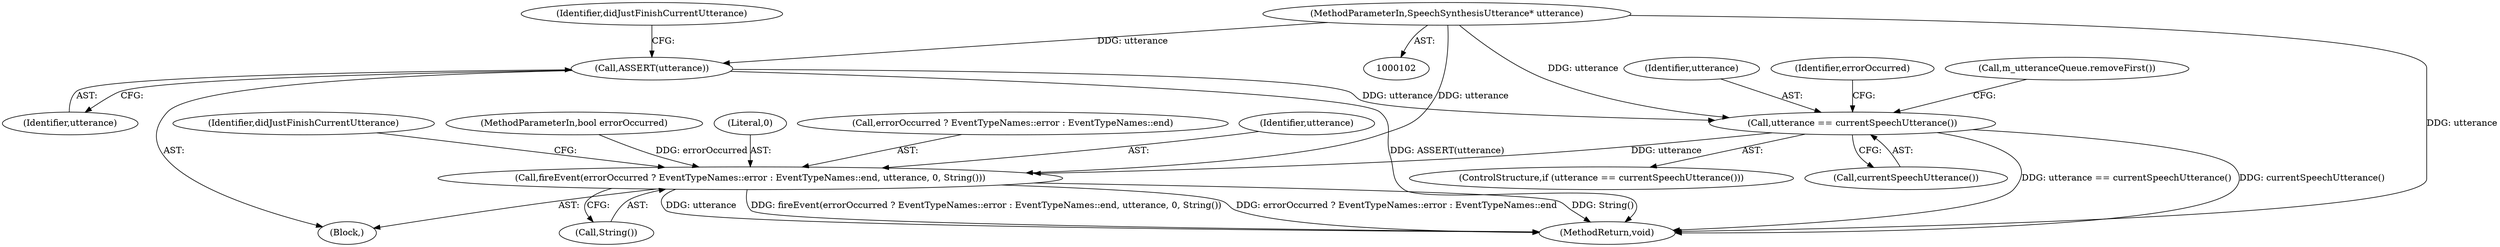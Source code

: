 digraph "0_Chrome_9a3dbf43f97aa7cb6b4399f9b11ce1de20f0680f@pointer" {
"1000114" [label="(Call,utterance == currentSpeechUtterance())"];
"1000106" [label="(Call,ASSERT(utterance))"];
"1000103" [label="(MethodParameterIn,SpeechSynthesisUtterance* utterance)"];
"1000122" [label="(Call,fireEvent(errorOccurred ? EventTypeNames::error : EventTypeNames::end, utterance, 0, String()))"];
"1000129" [label="(Call,String())"];
"1000122" [label="(Call,fireEvent(errorOccurred ? EventTypeNames::error : EventTypeNames::end, utterance, 0, String()))"];
"1000115" [label="(Identifier,utterance)"];
"1000123" [label="(Call,errorOccurred ? EventTypeNames::error : EventTypeNames::end)"];
"1000127" [label="(Identifier,utterance)"];
"1000136" [label="(MethodReturn,void)"];
"1000132" [label="(Identifier,didJustFinishCurrentUtterance)"];
"1000103" [label="(MethodParameterIn,SpeechSynthesisUtterance* utterance)"];
"1000116" [label="(Call,currentSpeechUtterance())"];
"1000114" [label="(Call,utterance == currentSpeechUtterance())"];
"1000105" [label="(Block,)"];
"1000104" [label="(MethodParameterIn,bool errorOccurred)"];
"1000124" [label="(Identifier,errorOccurred)"];
"1000128" [label="(Literal,0)"];
"1000111" [label="(Identifier,didJustFinishCurrentUtterance)"];
"1000113" [label="(ControlStructure,if (utterance == currentSpeechUtterance()))"];
"1000118" [label="(Call,m_utteranceQueue.removeFirst())"];
"1000106" [label="(Call,ASSERT(utterance))"];
"1000107" [label="(Identifier,utterance)"];
"1000114" -> "1000113"  [label="AST: "];
"1000114" -> "1000116"  [label="CFG: "];
"1000115" -> "1000114"  [label="AST: "];
"1000116" -> "1000114"  [label="AST: "];
"1000118" -> "1000114"  [label="CFG: "];
"1000124" -> "1000114"  [label="CFG: "];
"1000114" -> "1000136"  [label="DDG: utterance == currentSpeechUtterance()"];
"1000114" -> "1000136"  [label="DDG: currentSpeechUtterance()"];
"1000106" -> "1000114"  [label="DDG: utterance"];
"1000103" -> "1000114"  [label="DDG: utterance"];
"1000114" -> "1000122"  [label="DDG: utterance"];
"1000106" -> "1000105"  [label="AST: "];
"1000106" -> "1000107"  [label="CFG: "];
"1000107" -> "1000106"  [label="AST: "];
"1000111" -> "1000106"  [label="CFG: "];
"1000106" -> "1000136"  [label="DDG: ASSERT(utterance)"];
"1000103" -> "1000106"  [label="DDG: utterance"];
"1000103" -> "1000102"  [label="AST: "];
"1000103" -> "1000136"  [label="DDG: utterance"];
"1000103" -> "1000122"  [label="DDG: utterance"];
"1000122" -> "1000105"  [label="AST: "];
"1000122" -> "1000129"  [label="CFG: "];
"1000123" -> "1000122"  [label="AST: "];
"1000127" -> "1000122"  [label="AST: "];
"1000128" -> "1000122"  [label="AST: "];
"1000129" -> "1000122"  [label="AST: "];
"1000132" -> "1000122"  [label="CFG: "];
"1000122" -> "1000136"  [label="DDG: utterance"];
"1000122" -> "1000136"  [label="DDG: fireEvent(errorOccurred ? EventTypeNames::error : EventTypeNames::end, utterance, 0, String())"];
"1000122" -> "1000136"  [label="DDG: errorOccurred ? EventTypeNames::error : EventTypeNames::end"];
"1000122" -> "1000136"  [label="DDG: String()"];
"1000104" -> "1000122"  [label="DDG: errorOccurred"];
}
